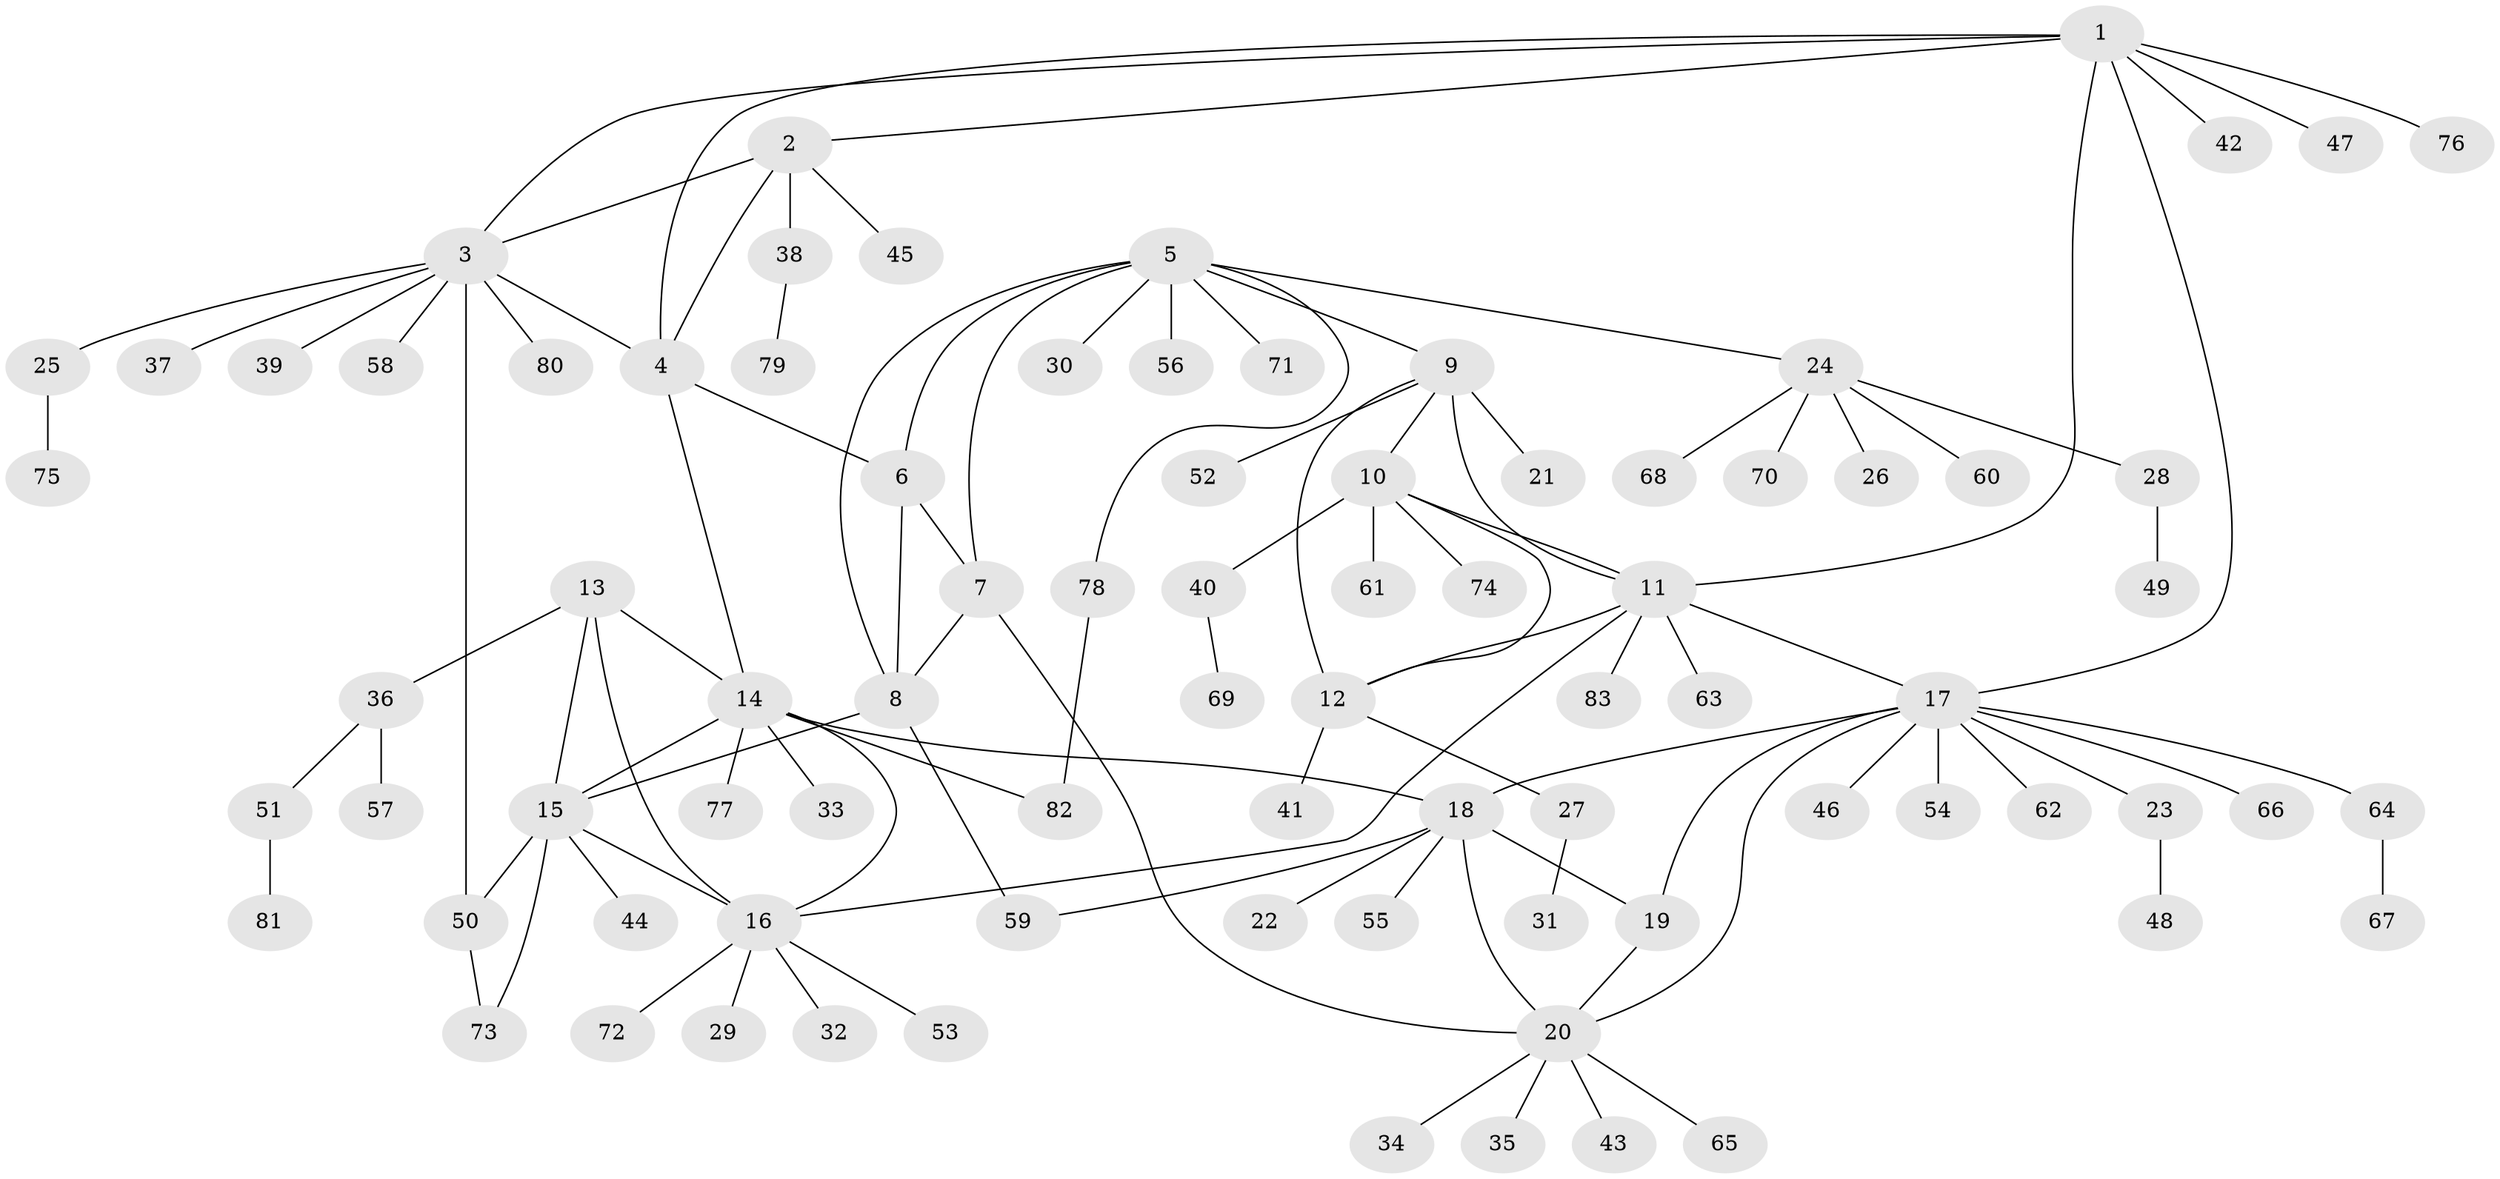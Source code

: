 // coarse degree distribution, {15: 0.014925373134328358, 10: 0.014925373134328358, 4: 0.04477611940298507, 9: 0.014925373134328358, 3: 0.05970149253731343, 8: 0.014925373134328358, 5: 0.029850746268656716, 6: 0.029850746268656716, 11: 0.014925373134328358, 7: 0.014925373134328358, 1: 0.6268656716417911, 2: 0.11940298507462686}
// Generated by graph-tools (version 1.1) at 2025/24/03/03/25 07:24:17]
// undirected, 83 vertices, 107 edges
graph export_dot {
graph [start="1"]
  node [color=gray90,style=filled];
  1;
  2;
  3;
  4;
  5;
  6;
  7;
  8;
  9;
  10;
  11;
  12;
  13;
  14;
  15;
  16;
  17;
  18;
  19;
  20;
  21;
  22;
  23;
  24;
  25;
  26;
  27;
  28;
  29;
  30;
  31;
  32;
  33;
  34;
  35;
  36;
  37;
  38;
  39;
  40;
  41;
  42;
  43;
  44;
  45;
  46;
  47;
  48;
  49;
  50;
  51;
  52;
  53;
  54;
  55;
  56;
  57;
  58;
  59;
  60;
  61;
  62;
  63;
  64;
  65;
  66;
  67;
  68;
  69;
  70;
  71;
  72;
  73;
  74;
  75;
  76;
  77;
  78;
  79;
  80;
  81;
  82;
  83;
  1 -- 2;
  1 -- 3;
  1 -- 4;
  1 -- 11;
  1 -- 17;
  1 -- 42;
  1 -- 47;
  1 -- 76;
  2 -- 3;
  2 -- 4;
  2 -- 38;
  2 -- 45;
  3 -- 4;
  3 -- 25;
  3 -- 37;
  3 -- 39;
  3 -- 50;
  3 -- 58;
  3 -- 80;
  4 -- 6;
  4 -- 14;
  5 -- 6;
  5 -- 7;
  5 -- 8;
  5 -- 9;
  5 -- 24;
  5 -- 30;
  5 -- 56;
  5 -- 71;
  5 -- 78;
  6 -- 7;
  6 -- 8;
  7 -- 8;
  7 -- 20;
  8 -- 15;
  8 -- 59;
  9 -- 10;
  9 -- 11;
  9 -- 12;
  9 -- 21;
  9 -- 52;
  10 -- 11;
  10 -- 12;
  10 -- 40;
  10 -- 61;
  10 -- 74;
  11 -- 12;
  11 -- 16;
  11 -- 17;
  11 -- 63;
  11 -- 83;
  12 -- 27;
  12 -- 41;
  13 -- 14;
  13 -- 15;
  13 -- 16;
  13 -- 36;
  14 -- 15;
  14 -- 16;
  14 -- 18;
  14 -- 33;
  14 -- 77;
  14 -- 82;
  15 -- 16;
  15 -- 44;
  15 -- 50;
  15 -- 73;
  16 -- 29;
  16 -- 32;
  16 -- 53;
  16 -- 72;
  17 -- 18;
  17 -- 19;
  17 -- 20;
  17 -- 23;
  17 -- 46;
  17 -- 54;
  17 -- 62;
  17 -- 64;
  17 -- 66;
  18 -- 19;
  18 -- 20;
  18 -- 22;
  18 -- 55;
  18 -- 59;
  19 -- 20;
  20 -- 34;
  20 -- 35;
  20 -- 43;
  20 -- 65;
  23 -- 48;
  24 -- 26;
  24 -- 28;
  24 -- 60;
  24 -- 68;
  24 -- 70;
  25 -- 75;
  27 -- 31;
  28 -- 49;
  36 -- 51;
  36 -- 57;
  38 -- 79;
  40 -- 69;
  50 -- 73;
  51 -- 81;
  64 -- 67;
  78 -- 82;
}
